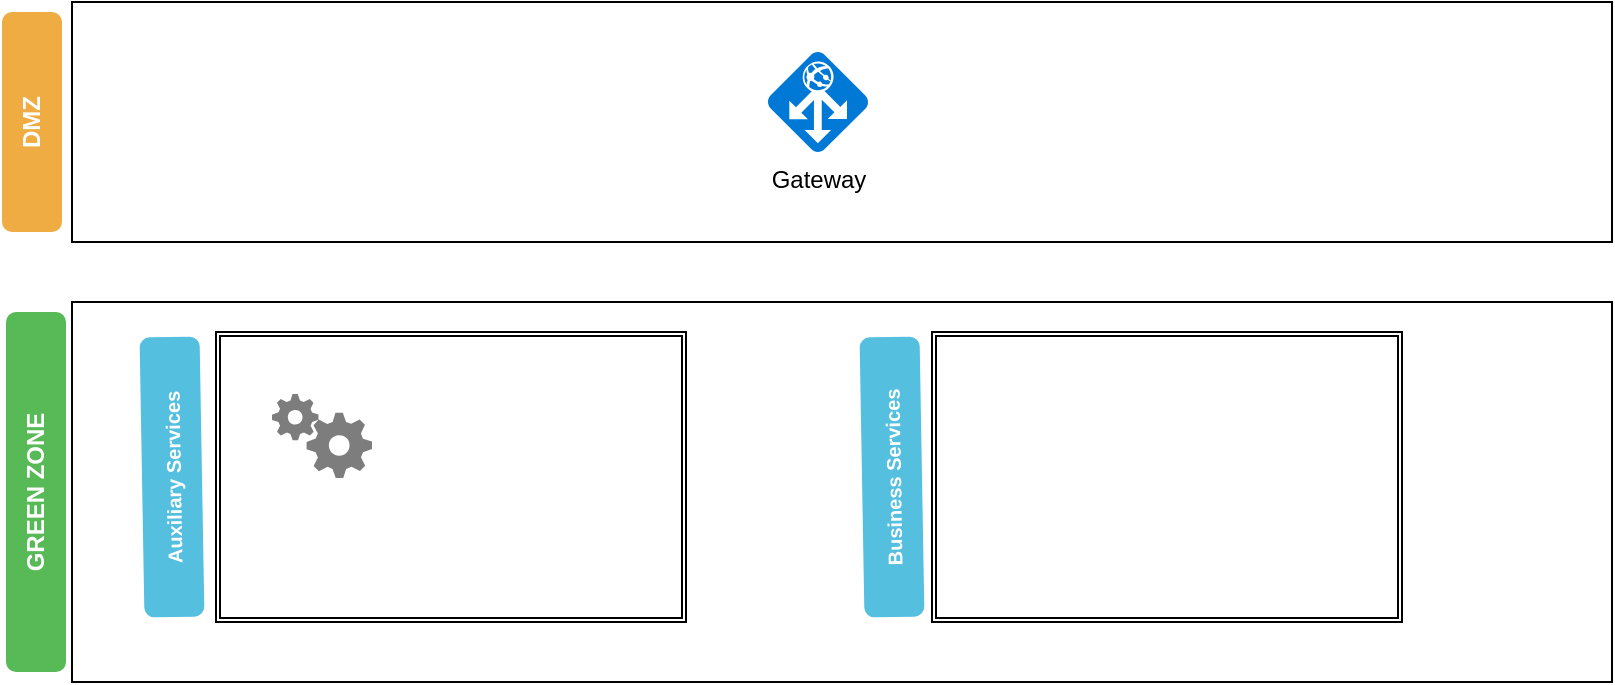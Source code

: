 <mxfile type="github" version="11.2.5" pages="1"><diagram id="2VCuNsp4EGawn7Kxpkvm" name="Page-1"><mxGraphModel grid="1" dx="1902" dy="1031" gridSize="10" guides="1" tooltips="1" connect="1" arrows="1" fold="1" page="1" pageScale="1" pageWidth="827" pageHeight="1169" math="0" shadow="0"><root><mxCell id="0" /><mxCell id="1" parent="0" /><mxCell value="" id="Sti7MZdgvFHbfkKE7Dy4-1" parent="1" style="rounded=0;whiteSpace=wrap;html=1;" vertex="1"><mxGeometry as="geometry" height="120" width="770" y="80" x="40" /></mxCell><mxCell value="DMZ" id="Sti7MZdgvFHbfkKE7Dy4-2" parent="1" style="html=1;shadow=0;dashed=0;shape=mxgraph.bootstrap.rrect;align=center;rSize=5;strokeColor=none;fillColor=#EFAC43;fontColor=#ffffff;fontStyle=1;whiteSpace=wrap;rotation=-90;" vertex="1"><mxGeometry as="geometry" height="30" width="110" y="125" x="-35" /></mxCell><mxCell value="Gateway" id="Sti7MZdgvFHbfkKE7Dy4-3" parent="1" style="shadow=0;dashed=0;html=1;strokeColor=none;labelPosition=center;verticalLabelPosition=bottom;verticalAlign=top;align=center;shape=mxgraph.mscae.cloud.application_gateway;fillColor=#0079D6;pointerEvents=1;" vertex="1"><mxGeometry as="geometry" height="50" width="50" y="105" x="388" /></mxCell><mxCell value="" id="Sti7MZdgvFHbfkKE7Dy4-4" parent="1" style="rounded=0;whiteSpace=wrap;html=1;" vertex="1"><mxGeometry as="geometry" height="190" width="770" y="230" x="40" /></mxCell><mxCell value="GREEN ZONE" id="Sti7MZdgvFHbfkKE7Dy4-6" parent="1" style="html=1;shadow=0;dashed=0;shape=mxgraph.bootstrap.rrect;align=center;rSize=5;strokeColor=none;fillColor=#58B957;fontColor=#ffffff;fontStyle=1;whiteSpace=wrap;rotation=-90;" vertex="1"><mxGeometry as="geometry" height="30" width="180" y="310" x="-68" /></mxCell><mxCell value="" id="Sti7MZdgvFHbfkKE7Dy4-7" parent="1" style="shape=ext;double=1;rounded=0;whiteSpace=wrap;html=1;" vertex="1"><mxGeometry as="geometry" height="145" width="235" y="245" x="112" /></mxCell><mxCell value="" id="Sti7MZdgvFHbfkKE7Dy4-8" parent="1" style="shape=ext;double=1;rounded=0;whiteSpace=wrap;html=1;" vertex="1"><mxGeometry as="geometry" height="145" width="235" y="245" x="470" /></mxCell><mxCell value="Business Services" id="Sti7MZdgvFHbfkKE7Dy4-9" parent="1" style="html=1;shadow=0;dashed=0;shape=mxgraph.bootstrap.rrect;align=center;rSize=5;strokeColor=none;fillColor=#55BFE0;fontColor=#ffffff;fontStyle=1;whiteSpace=wrap;fontSize=10;rotation=-91;" vertex="1"><mxGeometry as="geometry" height="30" width="140" y="302.5" x="380" /></mxCell><mxCell value="Auxiliary&amp;nbsp;Services" id="Sti7MZdgvFHbfkKE7Dy4-10" parent="1" style="html=1;shadow=0;dashed=0;shape=mxgraph.bootstrap.rrect;align=center;rSize=5;strokeColor=none;fillColor=#55BFE0;fontColor=#ffffff;fontStyle=1;whiteSpace=wrap;fontSize=10;rotation=-91;" vertex="1"><mxGeometry as="geometry" height="30" width="140" y="302.5" x="20" /></mxCell><mxCell value="" id="Sti7MZdgvFHbfkKE7Dy4-11" parent="1" style="shadow=0;dashed=0;html=1;strokeColor=none;labelPosition=center;verticalLabelPosition=bottom;verticalAlign=top;align=center;shape=mxgraph.mscae.general.gears;fillColor=#7D7D7D;pointerEvents=1;" vertex="1"><mxGeometry as="geometry" height="42" width="50" y="276" x="140" /></mxCell></root></mxGraphModel></diagram></mxfile>